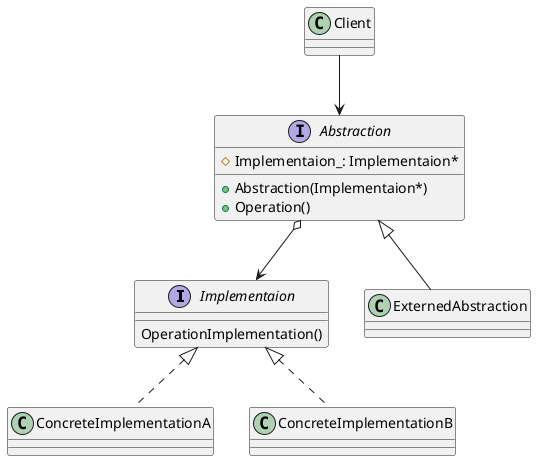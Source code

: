 @startuml

Implementaion <|.. ConcreteImplementationA
Implementaion <|.. ConcreteImplementationB

interface Implementaion{
    OperationImplementation()
}

Abstraction <|-- ExternedAbstraction

interface  Abstraction{
    # Implementaion_: Implementaion*
    + Abstraction(Implementaion*)
    + Operation()
}
Abstraction o-->  Implementaion
Client --> Abstraction


@enduml